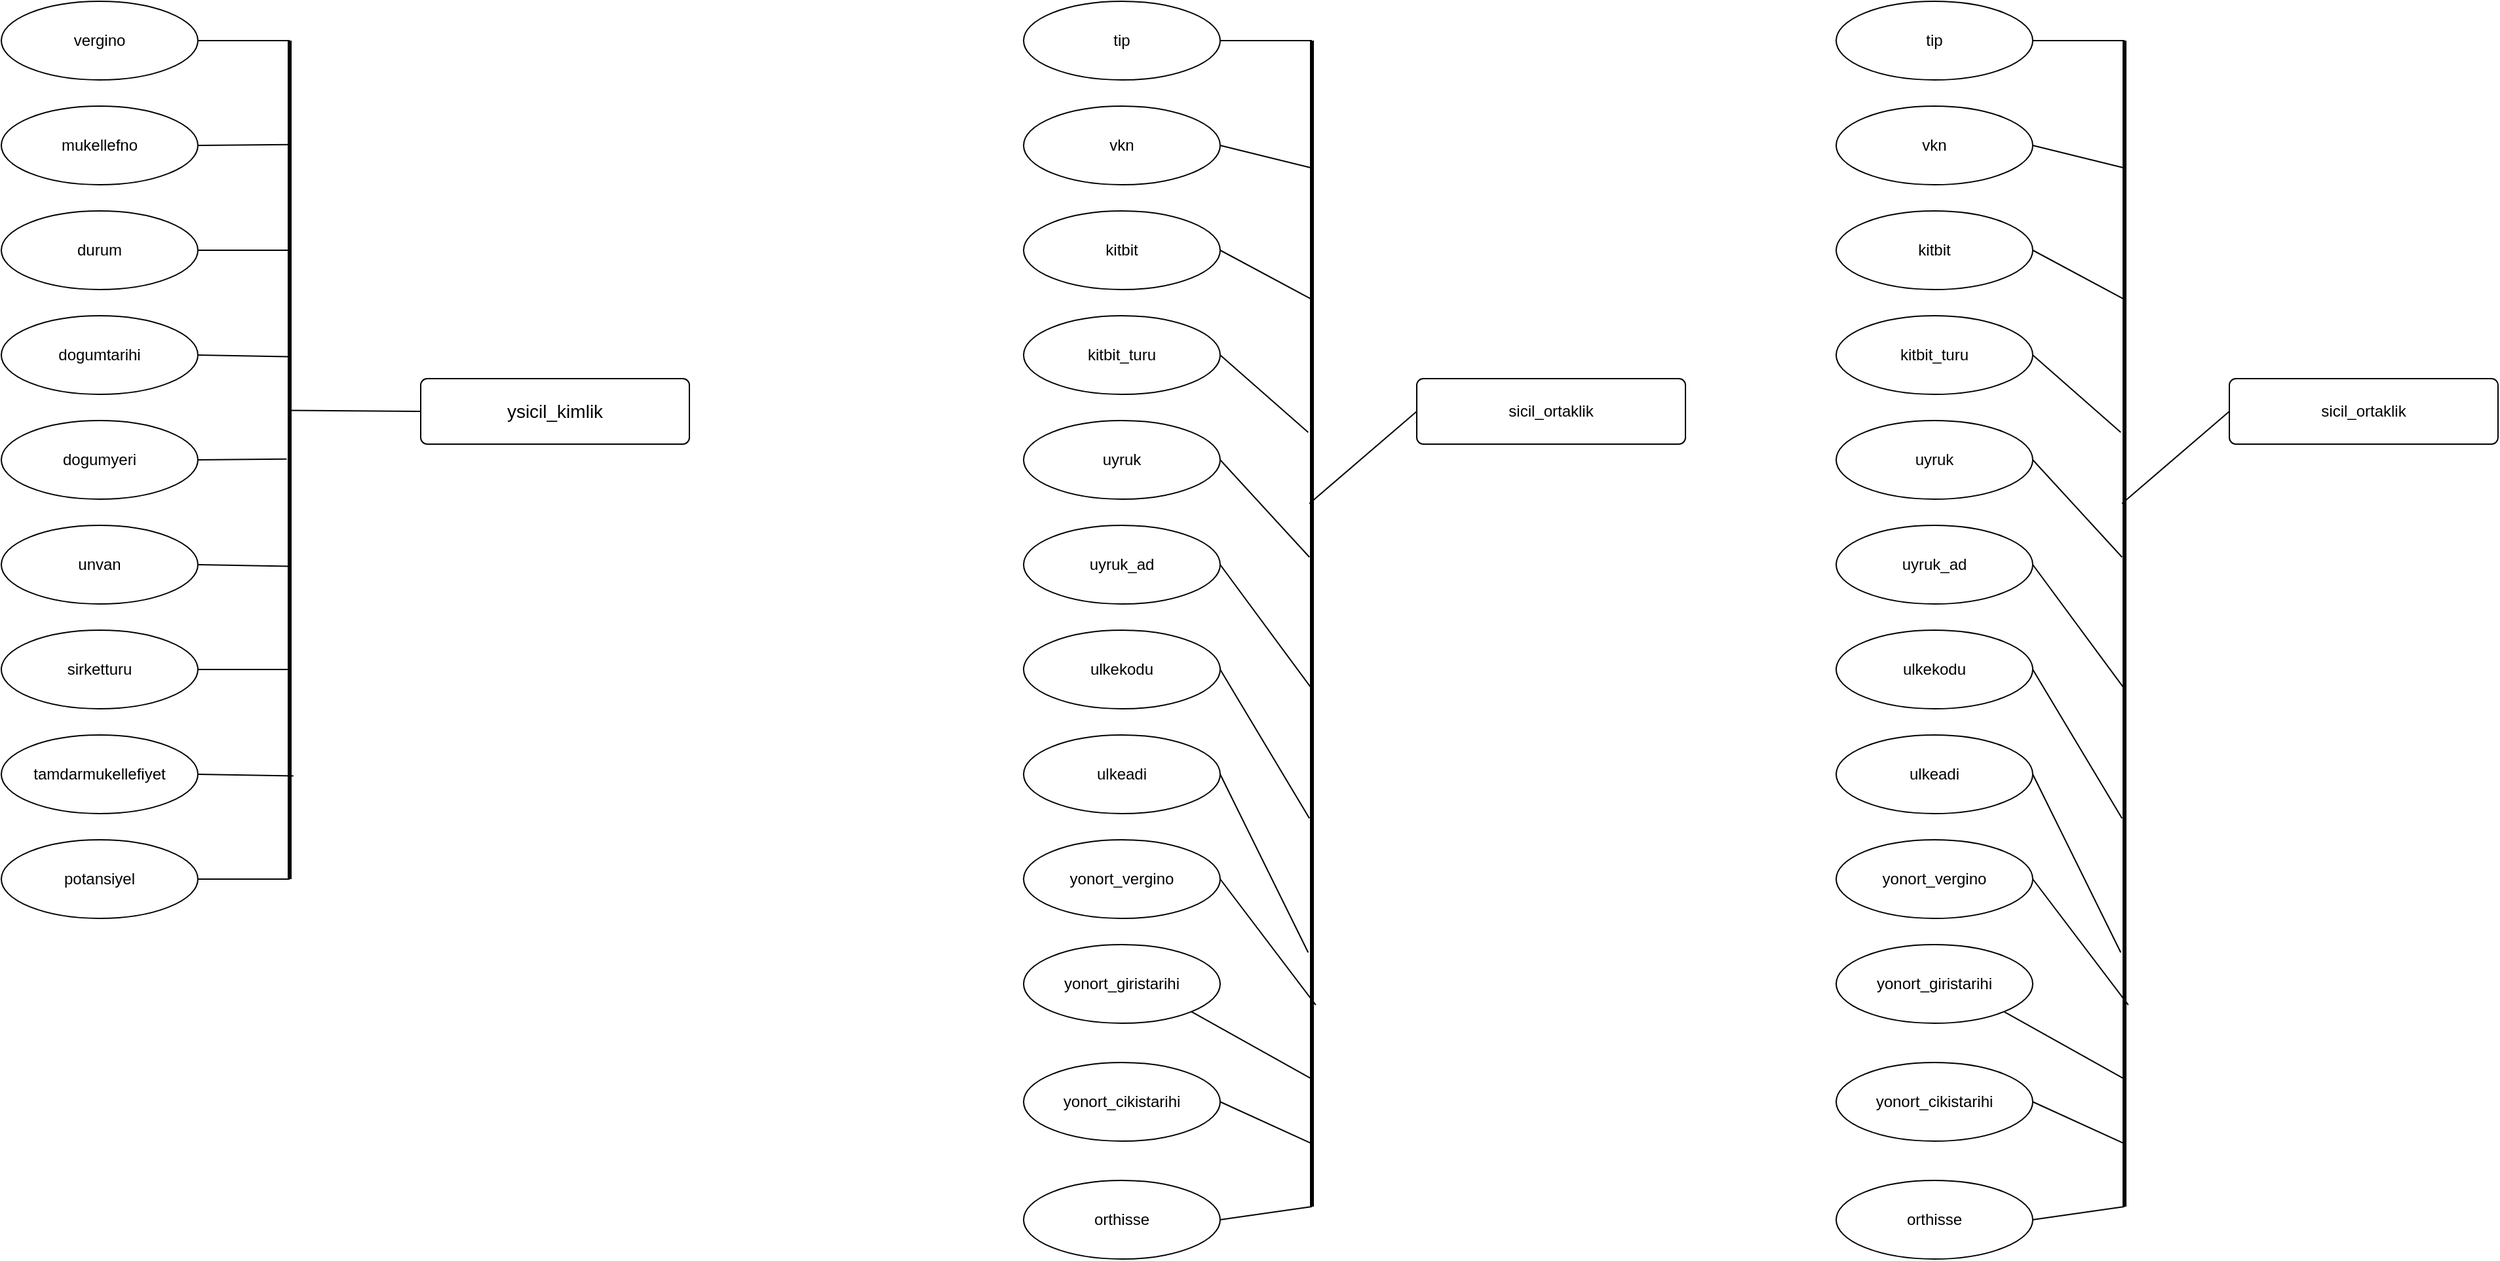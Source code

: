 <mxfile version="20.4.0" type="github">
  <diagram id="R2lEEEUBdFMjLlhIrx00" name="Page-1">
    <mxGraphModel dx="4088" dy="1760" grid="1" gridSize="10" guides="1" tooltips="1" connect="1" arrows="1" fold="1" page="1" pageScale="1" pageWidth="2336" pageHeight="1654" math="0" shadow="0" extFonts="Permanent Marker^https://fonts.googleapis.com/css?family=Permanent+Marker">
      <root>
        <mxCell id="0" />
        <mxCell id="1" parent="0" />
        <mxCell id="BBy9NSOws3LWDicbXZz5-68" value="&lt;span style=&quot;font-size: 14px;&quot;&gt;ysicil_kimlik&lt;/span&gt;" style="rounded=1;arcSize=10;whiteSpace=wrap;html=1;align=center;" parent="1" vertex="1">
          <mxGeometry x="560" y="348" width="205" height="50" as="geometry" />
        </mxCell>
        <mxCell id="BBy9NSOws3LWDicbXZz5-69" value="&lt;span style=&quot;text-align: left;&quot;&gt;dogumtarihi&lt;/span&gt;" style="ellipse;whiteSpace=wrap;html=1;align=center;" parent="1" vertex="1">
          <mxGeometry x="240" y="300" width="150" height="60" as="geometry" />
        </mxCell>
        <mxCell id="BBy9NSOws3LWDicbXZz5-70" value="&lt;span style=&quot;text-align: left;&quot;&gt;durum&lt;/span&gt;" style="ellipse;whiteSpace=wrap;html=1;align=center;" parent="1" vertex="1">
          <mxGeometry x="240" y="220" width="150" height="60" as="geometry" />
        </mxCell>
        <mxCell id="BBy9NSOws3LWDicbXZz5-71" value="&lt;span style=&quot;text-align: left;&quot;&gt;mukellefno&lt;/span&gt;" style="ellipse;whiteSpace=wrap;html=1;align=center;" parent="1" vertex="1">
          <mxGeometry x="240" y="140" width="150" height="60" as="geometry" />
        </mxCell>
        <mxCell id="BBy9NSOws3LWDicbXZz5-72" value="&lt;span style=&quot;text-align: left;&quot;&gt;dogumyeri&lt;/span&gt;" style="ellipse;whiteSpace=wrap;html=1;align=center;" parent="1" vertex="1">
          <mxGeometry x="240" y="380" width="150" height="60" as="geometry" />
        </mxCell>
        <mxCell id="BBy9NSOws3LWDicbXZz5-73" value="&lt;span style=&quot;text-align: left;&quot;&gt;potansiyel&lt;/span&gt;" style="ellipse;whiteSpace=wrap;html=1;align=center;" parent="1" vertex="1">
          <mxGeometry x="240" y="700" width="150" height="60" as="geometry" />
        </mxCell>
        <mxCell id="BBy9NSOws3LWDicbXZz5-76" value="" style="endArrow=none;html=1;rounded=0;exitX=1;exitY=0.5;exitDx=0;exitDy=0;entryX=0.124;entryY=0.562;entryDx=0;entryDy=0;entryPerimeter=0;" parent="1" source="BBy9NSOws3LWDicbXZz5-71" target="BBy9NSOws3LWDicbXZz5-88" edge="1">
          <mxGeometry relative="1" as="geometry">
            <mxPoint x="710" y="560" as="sourcePoint" />
            <mxPoint x="680" y="170" as="targetPoint" />
          </mxGeometry>
        </mxCell>
        <mxCell id="BBy9NSOws3LWDicbXZz5-78" value="" style="endArrow=none;html=1;rounded=0;exitX=1;exitY=0.5;exitDx=0;exitDy=0;entryX=0.25;entryY=0.5;entryDx=0;entryDy=0;entryPerimeter=0;" parent="1" source="BBy9NSOws3LWDicbXZz5-70" target="BBy9NSOws3LWDicbXZz5-88" edge="1">
          <mxGeometry relative="1" as="geometry">
            <mxPoint x="400.0" y="250.0" as="sourcePoint" />
            <mxPoint x="429.02" y="321.32" as="targetPoint" />
          </mxGeometry>
        </mxCell>
        <mxCell id="BBy9NSOws3LWDicbXZz5-79" value="" style="endArrow=none;html=2;rounded=0;exitX=1;exitY=0.5;exitDx=0;exitDy=0;entryX=1;entryY=0.5;entryDx=0;entryDy=0;entryPerimeter=0;" parent="1" source="BBy9NSOws3LWDicbXZz5-73" target="BBy9NSOws3LWDicbXZz5-88" edge="1">
          <mxGeometry relative="1" as="geometry">
            <mxPoint x="400.0" y="250.0" as="sourcePoint" />
            <mxPoint x="430.0" y="690" as="targetPoint" />
          </mxGeometry>
        </mxCell>
        <mxCell id="BBy9NSOws3LWDicbXZz5-83" value="&lt;span style=&quot;text-align: left;&quot;&gt;unvan&lt;/span&gt;" style="ellipse;whiteSpace=wrap;html=1;align=center;" parent="1" vertex="1">
          <mxGeometry x="240" y="460" width="150" height="60" as="geometry" />
        </mxCell>
        <mxCell id="BBy9NSOws3LWDicbXZz5-84" value="&lt;span style=&quot;text-align: left;&quot;&gt;tamdarmukellefiyet&lt;/span&gt;" style="ellipse;whiteSpace=wrap;html=1;align=center;" parent="1" vertex="1">
          <mxGeometry x="240" y="620" width="150" height="60" as="geometry" />
        </mxCell>
        <mxCell id="BBy9NSOws3LWDicbXZz5-88" value="" style="line;strokeWidth=3;direction=south;html=1;" parent="1" vertex="1">
          <mxGeometry x="450" y="90" width="20" height="640" as="geometry" />
        </mxCell>
        <mxCell id="BBy9NSOws3LWDicbXZz5-89" value="&lt;span style=&quot;text-align: left;&quot;&gt;vergino&lt;/span&gt;" style="ellipse;whiteSpace=wrap;html=1;align=center;" parent="1" vertex="1">
          <mxGeometry x="240" y="60" width="150" height="60" as="geometry" />
        </mxCell>
        <mxCell id="BBy9NSOws3LWDicbXZz5-90" value="&lt;span style=&quot;text-align: left;&quot;&gt;sirketturu&lt;/span&gt;" style="ellipse;whiteSpace=wrap;html=1;align=center;" parent="1" vertex="1">
          <mxGeometry x="240" y="540" width="150" height="60" as="geometry" />
        </mxCell>
        <mxCell id="BBy9NSOws3LWDicbXZz5-91" value="" style="endArrow=none;html=1;rounded=0;exitX=1;exitY=0.5;exitDx=0;exitDy=0;entryX=0;entryY=0.5;entryDx=0;entryDy=0;entryPerimeter=0;" parent="1" source="BBy9NSOws3LWDicbXZz5-89" target="BBy9NSOws3LWDicbXZz5-88" edge="1">
          <mxGeometry relative="1" as="geometry">
            <mxPoint x="400.0" y="190.0" as="sourcePoint" />
            <mxPoint x="470.82" y="219.36" as="targetPoint" />
          </mxGeometry>
        </mxCell>
        <mxCell id="BBy9NSOws3LWDicbXZz5-92" value="" style="endArrow=none;html=1;rounded=0;exitX=1;exitY=0.5;exitDx=0;exitDy=0;entryX=0.377;entryY=0.562;entryDx=0;entryDy=0;entryPerimeter=0;" parent="1" source="BBy9NSOws3LWDicbXZz5-69" target="BBy9NSOws3LWDicbXZz5-88" edge="1">
          <mxGeometry relative="1" as="geometry">
            <mxPoint x="400.0" y="270.0" as="sourcePoint" />
            <mxPoint x="470.0" y="300.0" as="targetPoint" />
          </mxGeometry>
        </mxCell>
        <mxCell id="BBy9NSOws3LWDicbXZz5-93" value="" style="endArrow=none;html=1;rounded=0;exitX=1;exitY=0.5;exitDx=0;exitDy=0;entryX=0.499;entryY=0.613;entryDx=0;entryDy=0;entryPerimeter=0;" parent="1" source="BBy9NSOws3LWDicbXZz5-72" target="BBy9NSOws3LWDicbXZz5-88" edge="1">
          <mxGeometry relative="1" as="geometry">
            <mxPoint x="400.0" y="350.0" as="sourcePoint" />
            <mxPoint x="468.76" y="366.64" as="targetPoint" />
          </mxGeometry>
        </mxCell>
        <mxCell id="BBy9NSOws3LWDicbXZz5-94" value="" style="endArrow=none;html=1;rounded=0;exitX=1;exitY=0.5;exitDx=0;exitDy=0;entryX=0.627;entryY=0.51;entryDx=0;entryDy=0;entryPerimeter=0;" parent="1" source="BBy9NSOws3LWDicbXZz5-83" target="BBy9NSOws3LWDicbXZz5-88" edge="1">
          <mxGeometry relative="1" as="geometry">
            <mxPoint x="400.0" y="430" as="sourcePoint" />
            <mxPoint x="460.0" y="438.571" as="targetPoint" />
          </mxGeometry>
        </mxCell>
        <mxCell id="BBy9NSOws3LWDicbXZz5-95" value="" style="endArrow=none;html=1;rounded=0;exitX=1;exitY=0.5;exitDx=0;exitDy=0;entryX=0.75;entryY=0.5;entryDx=0;entryDy=0;entryPerimeter=0;" parent="1" source="BBy9NSOws3LWDicbXZz5-90" target="BBy9NSOws3LWDicbXZz5-88" edge="1">
          <mxGeometry relative="1" as="geometry">
            <mxPoint x="400.0" y="510" as="sourcePoint" />
            <mxPoint x="471.84" y="520.64" as="targetPoint" />
          </mxGeometry>
        </mxCell>
        <mxCell id="BBy9NSOws3LWDicbXZz5-96" value="" style="endArrow=none;html=1;rounded=0;exitX=1;exitY=0.5;exitDx=0;exitDy=0;entryX=0.877;entryY=0.356;entryDx=0;entryDy=0;entryPerimeter=0;" parent="1" source="BBy9NSOws3LWDicbXZz5-84" target="BBy9NSOws3LWDicbXZz5-88" edge="1">
          <mxGeometry relative="1" as="geometry">
            <mxPoint x="400.0" y="590" as="sourcePoint" />
            <mxPoint x="460" y="650" as="targetPoint" />
          </mxGeometry>
        </mxCell>
        <mxCell id="BBy9NSOws3LWDicbXZz5-97" value="" style="endArrow=none;html=1;rounded=0;exitX=0.441;exitY=0.51;exitDx=0;exitDy=0;exitPerimeter=0;entryX=0;entryY=0.5;entryDx=0;entryDy=0;" parent="1" source="BBy9NSOws3LWDicbXZz5-88" target="BBy9NSOws3LWDicbXZz5-68" edge="1">
          <mxGeometry relative="1" as="geometry">
            <mxPoint x="600" y="280" as="sourcePoint" />
            <mxPoint x="610" y="372" as="targetPoint" />
          </mxGeometry>
        </mxCell>
        <mxCell id="BBy9NSOws3LWDicbXZz5-98" value="sicil_ortaklik" style="rounded=1;arcSize=10;whiteSpace=wrap;html=1;align=center;" parent="1" vertex="1">
          <mxGeometry x="1320" y="348" width="205" height="50" as="geometry" />
        </mxCell>
        <mxCell id="BBy9NSOws3LWDicbXZz5-99" value="&lt;div style=&quot;text-align: left;&quot;&gt;&lt;span style=&quot;background-color: initial;&quot;&gt;kitbit_turu&lt;/span&gt;&lt;/div&gt;" style="ellipse;whiteSpace=wrap;html=1;align=center;" parent="1" vertex="1">
          <mxGeometry x="1020" y="300" width="150" height="60" as="geometry" />
        </mxCell>
        <mxCell id="BBy9NSOws3LWDicbXZz5-100" value="&lt;div style=&quot;text-align: left;&quot;&gt;&lt;span style=&quot;background-color: initial;&quot;&gt;kitbit&lt;/span&gt;&lt;/div&gt;" style="ellipse;whiteSpace=wrap;html=1;align=center;" parent="1" vertex="1">
          <mxGeometry x="1020" y="220" width="150" height="60" as="geometry" />
        </mxCell>
        <mxCell id="BBy9NSOws3LWDicbXZz5-101" value="&lt;div style=&quot;text-align: left;&quot;&gt;&lt;span style=&quot;background-color: initial;&quot;&gt;vkn&lt;/span&gt;&lt;/div&gt;" style="ellipse;whiteSpace=wrap;html=1;align=center;" parent="1" vertex="1">
          <mxGeometry x="1020" y="140" width="150" height="60" as="geometry" />
        </mxCell>
        <mxCell id="BBy9NSOws3LWDicbXZz5-102" value="&lt;div style=&quot;text-align: left;&quot;&gt;&lt;span style=&quot;background-color: initial;&quot;&gt;uyruk&lt;/span&gt;&lt;/div&gt;" style="ellipse;whiteSpace=wrap;html=1;align=center;" parent="1" vertex="1">
          <mxGeometry x="1020" y="380" width="150" height="60" as="geometry" />
        </mxCell>
        <mxCell id="BBy9NSOws3LWDicbXZz5-103" value="&lt;div style=&quot;text-align: left;&quot;&gt;&lt;span style=&quot;background-color: initial;&quot;&gt;yonort_vergino&lt;/span&gt;&lt;/div&gt;" style="ellipse;whiteSpace=wrap;html=1;align=center;" parent="1" vertex="1">
          <mxGeometry x="1020" y="700" width="150" height="60" as="geometry" />
        </mxCell>
        <mxCell id="BBy9NSOws3LWDicbXZz5-104" value="" style="endArrow=none;html=1;rounded=0;exitX=1;exitY=0.5;exitDx=0;exitDy=0;entryX=0.109;entryY=0.548;entryDx=0;entryDy=0;entryPerimeter=0;" parent="1" source="BBy9NSOws3LWDicbXZz5-101" target="BBy9NSOws3LWDicbXZz5-109" edge="1">
          <mxGeometry relative="1" as="geometry">
            <mxPoint x="1490" y="560" as="sourcePoint" />
            <mxPoint x="1460" y="170" as="targetPoint" />
          </mxGeometry>
        </mxCell>
        <mxCell id="BBy9NSOws3LWDicbXZz5-105" value="" style="endArrow=none;html=1;rounded=0;exitX=1;exitY=0.5;exitDx=0;exitDy=0;entryX=0.222;entryY=0.5;entryDx=0;entryDy=0;entryPerimeter=0;" parent="1" source="BBy9NSOws3LWDicbXZz5-100" target="BBy9NSOws3LWDicbXZz5-109" edge="1">
          <mxGeometry relative="1" as="geometry">
            <mxPoint x="1180.0" y="250.0" as="sourcePoint" />
            <mxPoint x="1209.02" y="321.32" as="targetPoint" />
          </mxGeometry>
        </mxCell>
        <mxCell id="BBy9NSOws3LWDicbXZz5-106" value="" style="endArrow=none;html=2;rounded=0;exitX=1;exitY=0.5;exitDx=0;exitDy=0;entryX=0.827;entryY=0.357;entryDx=0;entryDy=0;entryPerimeter=0;" parent="1" source="BBy9NSOws3LWDicbXZz5-103" target="BBy9NSOws3LWDicbXZz5-109" edge="1">
          <mxGeometry relative="1" as="geometry">
            <mxPoint x="1180.0" y="250.0" as="sourcePoint" />
            <mxPoint x="1210.0" y="690" as="targetPoint" />
          </mxGeometry>
        </mxCell>
        <mxCell id="BBy9NSOws3LWDicbXZz5-107" value="&lt;div style=&quot;text-align: left;&quot;&gt;&lt;span style=&quot;background-color: initial;&quot;&gt;uyruk_ad&lt;/span&gt;&lt;/div&gt;" style="ellipse;whiteSpace=wrap;html=1;align=center;" parent="1" vertex="1">
          <mxGeometry x="1020" y="460" width="150" height="60" as="geometry" />
        </mxCell>
        <mxCell id="BBy9NSOws3LWDicbXZz5-108" value="&lt;div style=&quot;text-align: left;&quot;&gt;&lt;span style=&quot;background-color: initial;&quot;&gt;ulkeadi&lt;/span&gt;&lt;/div&gt;" style="ellipse;whiteSpace=wrap;html=1;align=center;" parent="1" vertex="1">
          <mxGeometry x="1020" y="620" width="150" height="60" as="geometry" />
        </mxCell>
        <mxCell id="BBy9NSOws3LWDicbXZz5-109" value="" style="line;strokeWidth=3;direction=south;html=1;" parent="1" vertex="1">
          <mxGeometry x="1230" y="90" width="20" height="890" as="geometry" />
        </mxCell>
        <mxCell id="BBy9NSOws3LWDicbXZz5-110" value="&lt;div style=&quot;text-align: left;&quot;&gt;&lt;span style=&quot;background-color: initial;&quot;&gt;tip&lt;/span&gt;&lt;/div&gt;" style="ellipse;whiteSpace=wrap;html=1;align=center;" parent="1" vertex="1">
          <mxGeometry x="1020" y="60" width="150" height="60" as="geometry" />
        </mxCell>
        <mxCell id="BBy9NSOws3LWDicbXZz5-111" value="&lt;div style=&quot;text-align: left;&quot;&gt;&lt;span style=&quot;background-color: initial;&quot;&gt;ulkekodu&lt;/span&gt;&lt;/div&gt;" style="ellipse;whiteSpace=wrap;html=1;align=center;" parent="1" vertex="1">
          <mxGeometry x="1020" y="540" width="150" height="60" as="geometry" />
        </mxCell>
        <mxCell id="BBy9NSOws3LWDicbXZz5-112" value="" style="endArrow=none;html=1;rounded=0;exitX=1;exitY=0.5;exitDx=0;exitDy=0;entryX=0;entryY=0.5;entryDx=0;entryDy=0;entryPerimeter=0;" parent="1" source="BBy9NSOws3LWDicbXZz5-110" target="BBy9NSOws3LWDicbXZz5-109" edge="1">
          <mxGeometry relative="1" as="geometry">
            <mxPoint x="1180.0" y="190.0" as="sourcePoint" />
            <mxPoint x="1250.82" y="219.36" as="targetPoint" />
          </mxGeometry>
        </mxCell>
        <mxCell id="BBy9NSOws3LWDicbXZz5-113" value="" style="endArrow=none;html=1;rounded=0;exitX=1;exitY=0.5;exitDx=0;exitDy=0;entryX=0.336;entryY=0.643;entryDx=0;entryDy=0;entryPerimeter=0;" parent="1" source="BBy9NSOws3LWDicbXZz5-99" target="BBy9NSOws3LWDicbXZz5-109" edge="1">
          <mxGeometry relative="1" as="geometry">
            <mxPoint x="1180.0" y="270.0" as="sourcePoint" />
            <mxPoint x="1240" y="330" as="targetPoint" />
          </mxGeometry>
        </mxCell>
        <mxCell id="BBy9NSOws3LWDicbXZz5-114" value="" style="endArrow=none;html=1;rounded=0;exitX=1;exitY=0.5;exitDx=0;exitDy=0;entryX=0.443;entryY=0.595;entryDx=0;entryDy=0;entryPerimeter=0;" parent="1" source="BBy9NSOws3LWDicbXZz5-102" target="BBy9NSOws3LWDicbXZz5-109" edge="1">
          <mxGeometry relative="1" as="geometry">
            <mxPoint x="1180.0" y="350.0" as="sourcePoint" />
            <mxPoint x="1248.76" y="366.64" as="targetPoint" />
          </mxGeometry>
        </mxCell>
        <mxCell id="BBy9NSOws3LWDicbXZz5-115" value="" style="endArrow=none;html=1;rounded=0;exitX=1;exitY=0.5;exitDx=0;exitDy=0;entryX=0.556;entryY=0.5;entryDx=0;entryDy=0;entryPerimeter=0;" parent="1" source="BBy9NSOws3LWDicbXZz5-107" target="BBy9NSOws3LWDicbXZz5-109" edge="1">
          <mxGeometry relative="1" as="geometry">
            <mxPoint x="1180.0" y="430" as="sourcePoint" />
            <mxPoint x="1240.0" y="438.571" as="targetPoint" />
          </mxGeometry>
        </mxCell>
        <mxCell id="BBy9NSOws3LWDicbXZz5-116" value="" style="endArrow=none;html=1;rounded=0;exitX=1;exitY=0.5;exitDx=0;exitDy=0;entryX=0.667;entryY=0.595;entryDx=0;entryDy=0;entryPerimeter=0;" parent="1" source="BBy9NSOws3LWDicbXZz5-111" target="BBy9NSOws3LWDicbXZz5-109" edge="1">
          <mxGeometry relative="1" as="geometry">
            <mxPoint x="1180.0" y="510" as="sourcePoint" />
            <mxPoint x="1251.84" y="520.64" as="targetPoint" />
          </mxGeometry>
        </mxCell>
        <mxCell id="BBy9NSOws3LWDicbXZz5-117" value="" style="endArrow=none;html=1;rounded=0;exitX=1;exitY=0.5;exitDx=0;exitDy=0;entryX=0.782;entryY=0.643;entryDx=0;entryDy=0;entryPerimeter=0;" parent="1" source="BBy9NSOws3LWDicbXZz5-108" target="BBy9NSOws3LWDicbXZz5-109" edge="1">
          <mxGeometry relative="1" as="geometry">
            <mxPoint x="1180.0" y="590" as="sourcePoint" />
            <mxPoint x="1240" y="650" as="targetPoint" />
          </mxGeometry>
        </mxCell>
        <mxCell id="BBy9NSOws3LWDicbXZz5-118" value="" style="endArrow=none;html=1;rounded=0;exitX=0.397;exitY=0.595;exitDx=0;exitDy=0;exitPerimeter=0;entryX=0;entryY=0.5;entryDx=0;entryDy=0;" parent="1" source="BBy9NSOws3LWDicbXZz5-109" target="BBy9NSOws3LWDicbXZz5-98" edge="1">
          <mxGeometry relative="1" as="geometry">
            <mxPoint x="1360" y="280" as="sourcePoint" />
            <mxPoint x="1370" y="372" as="targetPoint" />
          </mxGeometry>
        </mxCell>
        <mxCell id="MaY830GA1Fcl8G5nq0bW-2" value="yonort_giristarihi" style="ellipse;whiteSpace=wrap;html=1;align=center;" vertex="1" parent="1">
          <mxGeometry x="1020" y="780" width="150" height="60" as="geometry" />
        </mxCell>
        <mxCell id="MaY830GA1Fcl8G5nq0bW-3" value="yonort_cikistarihi" style="ellipse;whiteSpace=wrap;html=1;align=center;" vertex="1" parent="1">
          <mxGeometry x="1020" y="870" width="150" height="60" as="geometry" />
        </mxCell>
        <mxCell id="MaY830GA1Fcl8G5nq0bW-5" value="orthisse" style="ellipse;whiteSpace=wrap;html=1;align=center;" vertex="1" parent="1">
          <mxGeometry x="1020" y="960" width="150" height="60" as="geometry" />
        </mxCell>
        <mxCell id="MaY830GA1Fcl8G5nq0bW-6" value="" style="endArrow=none;html=2;rounded=0;entryX=0.89;entryY=0.548;entryDx=0;entryDy=0;entryPerimeter=0;exitX=1;exitY=1;exitDx=0;exitDy=0;" edge="1" parent="1" source="MaY830GA1Fcl8G5nq0bW-2" target="BBy9NSOws3LWDicbXZz5-109">
          <mxGeometry relative="1" as="geometry">
            <mxPoint x="1180" y="740" as="sourcePoint" />
            <mxPoint x="1248.1" y="826.52" as="targetPoint" />
          </mxGeometry>
        </mxCell>
        <mxCell id="MaY830GA1Fcl8G5nq0bW-8" style="edgeStyle=elbowEdgeStyle;rounded=0;orthogonalLoop=1;jettySize=auto;html=1;exitX=1;exitY=0.5;exitDx=0;exitDy=0;exitPerimeter=0;" edge="1" parent="1" source="BBy9NSOws3LWDicbXZz5-109" target="BBy9NSOws3LWDicbXZz5-109">
          <mxGeometry relative="1" as="geometry" />
        </mxCell>
        <mxCell id="MaY830GA1Fcl8G5nq0bW-9" value="" style="endArrow=none;html=2;rounded=0;entryX=0.946;entryY=0.5;entryDx=0;entryDy=0;entryPerimeter=0;exitX=1;exitY=0.5;exitDx=0;exitDy=0;" edge="1" parent="1" source="MaY830GA1Fcl8G5nq0bW-3" target="BBy9NSOws3LWDicbXZz5-109">
          <mxGeometry relative="1" as="geometry">
            <mxPoint x="1157.779" y="841.314" as="sourcePoint" />
            <mxPoint x="1249.04" y="892.1" as="targetPoint" />
          </mxGeometry>
        </mxCell>
        <mxCell id="MaY830GA1Fcl8G5nq0bW-10" value="" style="endArrow=none;html=2;rounded=0;entryX=1;entryY=0.5;entryDx=0;entryDy=0;entryPerimeter=0;exitX=1;exitY=0.5;exitDx=0;exitDy=0;" edge="1" parent="1" source="MaY830GA1Fcl8G5nq0bW-5" target="BBy9NSOws3LWDicbXZz5-109">
          <mxGeometry relative="1" as="geometry">
            <mxPoint x="1180" y="910" as="sourcePoint" />
            <mxPoint x="1250" y="941.94" as="targetPoint" />
          </mxGeometry>
        </mxCell>
        <mxCell id="MaY830GA1Fcl8G5nq0bW-39" value="sicil_ortaklik" style="rounded=1;arcSize=10;whiteSpace=wrap;html=1;align=center;" vertex="1" parent="1">
          <mxGeometry x="1940" y="348" width="205" height="50" as="geometry" />
        </mxCell>
        <mxCell id="MaY830GA1Fcl8G5nq0bW-40" value="&lt;div style=&quot;text-align: left;&quot;&gt;&lt;span style=&quot;background-color: initial;&quot;&gt;kitbit_turu&lt;/span&gt;&lt;/div&gt;" style="ellipse;whiteSpace=wrap;html=1;align=center;" vertex="1" parent="1">
          <mxGeometry x="1640" y="300" width="150" height="60" as="geometry" />
        </mxCell>
        <mxCell id="MaY830GA1Fcl8G5nq0bW-41" value="&lt;div style=&quot;text-align: left;&quot;&gt;&lt;span style=&quot;background-color: initial;&quot;&gt;kitbit&lt;/span&gt;&lt;/div&gt;" style="ellipse;whiteSpace=wrap;html=1;align=center;" vertex="1" parent="1">
          <mxGeometry x="1640" y="220" width="150" height="60" as="geometry" />
        </mxCell>
        <mxCell id="MaY830GA1Fcl8G5nq0bW-42" value="&lt;div style=&quot;text-align: left;&quot;&gt;&lt;span style=&quot;background-color: initial;&quot;&gt;vkn&lt;/span&gt;&lt;/div&gt;" style="ellipse;whiteSpace=wrap;html=1;align=center;" vertex="1" parent="1">
          <mxGeometry x="1640" y="140" width="150" height="60" as="geometry" />
        </mxCell>
        <mxCell id="MaY830GA1Fcl8G5nq0bW-43" value="&lt;div style=&quot;text-align: left;&quot;&gt;&lt;span style=&quot;background-color: initial;&quot;&gt;uyruk&lt;/span&gt;&lt;/div&gt;" style="ellipse;whiteSpace=wrap;html=1;align=center;" vertex="1" parent="1">
          <mxGeometry x="1640" y="380" width="150" height="60" as="geometry" />
        </mxCell>
        <mxCell id="MaY830GA1Fcl8G5nq0bW-44" value="&lt;div style=&quot;text-align: left;&quot;&gt;&lt;span style=&quot;background-color: initial;&quot;&gt;yonort_vergino&lt;/span&gt;&lt;/div&gt;" style="ellipse;whiteSpace=wrap;html=1;align=center;" vertex="1" parent="1">
          <mxGeometry x="1640" y="700" width="150" height="60" as="geometry" />
        </mxCell>
        <mxCell id="MaY830GA1Fcl8G5nq0bW-45" value="" style="endArrow=none;html=1;rounded=0;exitX=1;exitY=0.5;exitDx=0;exitDy=0;entryX=0.109;entryY=0.548;entryDx=0;entryDy=0;entryPerimeter=0;" edge="1" parent="1" source="MaY830GA1Fcl8G5nq0bW-42" target="MaY830GA1Fcl8G5nq0bW-50">
          <mxGeometry relative="1" as="geometry">
            <mxPoint x="2110" y="560" as="sourcePoint" />
            <mxPoint x="2080" y="170" as="targetPoint" />
          </mxGeometry>
        </mxCell>
        <mxCell id="MaY830GA1Fcl8G5nq0bW-46" value="" style="endArrow=none;html=1;rounded=0;exitX=1;exitY=0.5;exitDx=0;exitDy=0;entryX=0.222;entryY=0.5;entryDx=0;entryDy=0;entryPerimeter=0;" edge="1" parent="1" source="MaY830GA1Fcl8G5nq0bW-41" target="MaY830GA1Fcl8G5nq0bW-50">
          <mxGeometry relative="1" as="geometry">
            <mxPoint x="1800.0" y="250.0" as="sourcePoint" />
            <mxPoint x="1829.02" y="321.32" as="targetPoint" />
          </mxGeometry>
        </mxCell>
        <mxCell id="MaY830GA1Fcl8G5nq0bW-47" value="" style="endArrow=none;html=2;rounded=0;exitX=1;exitY=0.5;exitDx=0;exitDy=0;entryX=0.827;entryY=0.357;entryDx=0;entryDy=0;entryPerimeter=0;" edge="1" parent="1" source="MaY830GA1Fcl8G5nq0bW-44" target="MaY830GA1Fcl8G5nq0bW-50">
          <mxGeometry relative="1" as="geometry">
            <mxPoint x="1800.0" y="250.0" as="sourcePoint" />
            <mxPoint x="1830.0" y="690" as="targetPoint" />
          </mxGeometry>
        </mxCell>
        <mxCell id="MaY830GA1Fcl8G5nq0bW-48" value="&lt;div style=&quot;text-align: left;&quot;&gt;&lt;span style=&quot;background-color: initial;&quot;&gt;uyruk_ad&lt;/span&gt;&lt;/div&gt;" style="ellipse;whiteSpace=wrap;html=1;align=center;" vertex="1" parent="1">
          <mxGeometry x="1640" y="460" width="150" height="60" as="geometry" />
        </mxCell>
        <mxCell id="MaY830GA1Fcl8G5nq0bW-49" value="&lt;div style=&quot;text-align: left;&quot;&gt;&lt;span style=&quot;background-color: initial;&quot;&gt;ulkeadi&lt;/span&gt;&lt;/div&gt;" style="ellipse;whiteSpace=wrap;html=1;align=center;" vertex="1" parent="1">
          <mxGeometry x="1640" y="620" width="150" height="60" as="geometry" />
        </mxCell>
        <mxCell id="MaY830GA1Fcl8G5nq0bW-50" value="" style="line;strokeWidth=3;direction=south;html=1;" vertex="1" parent="1">
          <mxGeometry x="1850" y="90" width="20" height="890" as="geometry" />
        </mxCell>
        <mxCell id="MaY830GA1Fcl8G5nq0bW-51" value="&lt;div style=&quot;text-align: left;&quot;&gt;&lt;span style=&quot;background-color: initial;&quot;&gt;tip&lt;/span&gt;&lt;/div&gt;" style="ellipse;whiteSpace=wrap;html=1;align=center;" vertex="1" parent="1">
          <mxGeometry x="1640" y="60" width="150" height="60" as="geometry" />
        </mxCell>
        <mxCell id="MaY830GA1Fcl8G5nq0bW-52" value="&lt;div style=&quot;text-align: left;&quot;&gt;&lt;span style=&quot;background-color: initial;&quot;&gt;ulkekodu&lt;/span&gt;&lt;/div&gt;" style="ellipse;whiteSpace=wrap;html=1;align=center;" vertex="1" parent="1">
          <mxGeometry x="1640" y="540" width="150" height="60" as="geometry" />
        </mxCell>
        <mxCell id="MaY830GA1Fcl8G5nq0bW-53" value="" style="endArrow=none;html=1;rounded=0;exitX=1;exitY=0.5;exitDx=0;exitDy=0;entryX=0;entryY=0.5;entryDx=0;entryDy=0;entryPerimeter=0;" edge="1" parent="1" source="MaY830GA1Fcl8G5nq0bW-51" target="MaY830GA1Fcl8G5nq0bW-50">
          <mxGeometry relative="1" as="geometry">
            <mxPoint x="1800.0" y="190.0" as="sourcePoint" />
            <mxPoint x="1870.82" y="219.36" as="targetPoint" />
          </mxGeometry>
        </mxCell>
        <mxCell id="MaY830GA1Fcl8G5nq0bW-54" value="" style="endArrow=none;html=1;rounded=0;exitX=1;exitY=0.5;exitDx=0;exitDy=0;entryX=0.336;entryY=0.643;entryDx=0;entryDy=0;entryPerimeter=0;" edge="1" parent="1" source="MaY830GA1Fcl8G5nq0bW-40" target="MaY830GA1Fcl8G5nq0bW-50">
          <mxGeometry relative="1" as="geometry">
            <mxPoint x="1800.0" y="270.0" as="sourcePoint" />
            <mxPoint x="1860" y="330" as="targetPoint" />
          </mxGeometry>
        </mxCell>
        <mxCell id="MaY830GA1Fcl8G5nq0bW-55" value="" style="endArrow=none;html=1;rounded=0;exitX=1;exitY=0.5;exitDx=0;exitDy=0;entryX=0.443;entryY=0.595;entryDx=0;entryDy=0;entryPerimeter=0;" edge="1" parent="1" source="MaY830GA1Fcl8G5nq0bW-43" target="MaY830GA1Fcl8G5nq0bW-50">
          <mxGeometry relative="1" as="geometry">
            <mxPoint x="1800.0" y="350.0" as="sourcePoint" />
            <mxPoint x="1868.76" y="366.64" as="targetPoint" />
          </mxGeometry>
        </mxCell>
        <mxCell id="MaY830GA1Fcl8G5nq0bW-56" value="" style="endArrow=none;html=1;rounded=0;exitX=1;exitY=0.5;exitDx=0;exitDy=0;entryX=0.556;entryY=0.5;entryDx=0;entryDy=0;entryPerimeter=0;" edge="1" parent="1" source="MaY830GA1Fcl8G5nq0bW-48" target="MaY830GA1Fcl8G5nq0bW-50">
          <mxGeometry relative="1" as="geometry">
            <mxPoint x="1800.0" y="430" as="sourcePoint" />
            <mxPoint x="1860.0" y="438.571" as="targetPoint" />
          </mxGeometry>
        </mxCell>
        <mxCell id="MaY830GA1Fcl8G5nq0bW-57" value="" style="endArrow=none;html=1;rounded=0;exitX=1;exitY=0.5;exitDx=0;exitDy=0;entryX=0.667;entryY=0.595;entryDx=0;entryDy=0;entryPerimeter=0;" edge="1" parent="1" source="MaY830GA1Fcl8G5nq0bW-52" target="MaY830GA1Fcl8G5nq0bW-50">
          <mxGeometry relative="1" as="geometry">
            <mxPoint x="1800.0" y="510" as="sourcePoint" />
            <mxPoint x="1871.84" y="520.64" as="targetPoint" />
          </mxGeometry>
        </mxCell>
        <mxCell id="MaY830GA1Fcl8G5nq0bW-58" value="" style="endArrow=none;html=1;rounded=0;exitX=1;exitY=0.5;exitDx=0;exitDy=0;entryX=0.782;entryY=0.643;entryDx=0;entryDy=0;entryPerimeter=0;" edge="1" parent="1" source="MaY830GA1Fcl8G5nq0bW-49" target="MaY830GA1Fcl8G5nq0bW-50">
          <mxGeometry relative="1" as="geometry">
            <mxPoint x="1800.0" y="590" as="sourcePoint" />
            <mxPoint x="1860" y="650" as="targetPoint" />
          </mxGeometry>
        </mxCell>
        <mxCell id="MaY830GA1Fcl8G5nq0bW-59" value="" style="endArrow=none;html=1;rounded=0;exitX=0.397;exitY=0.595;exitDx=0;exitDy=0;exitPerimeter=0;entryX=0;entryY=0.5;entryDx=0;entryDy=0;" edge="1" parent="1" source="MaY830GA1Fcl8G5nq0bW-50" target="MaY830GA1Fcl8G5nq0bW-39">
          <mxGeometry relative="1" as="geometry">
            <mxPoint x="1980" y="280" as="sourcePoint" />
            <mxPoint x="1990" y="372" as="targetPoint" />
          </mxGeometry>
        </mxCell>
        <mxCell id="MaY830GA1Fcl8G5nq0bW-60" value="yonort_giristarihi" style="ellipse;whiteSpace=wrap;html=1;align=center;" vertex="1" parent="1">
          <mxGeometry x="1640" y="780" width="150" height="60" as="geometry" />
        </mxCell>
        <mxCell id="MaY830GA1Fcl8G5nq0bW-61" value="yonort_cikistarihi" style="ellipse;whiteSpace=wrap;html=1;align=center;" vertex="1" parent="1">
          <mxGeometry x="1640" y="870" width="150" height="60" as="geometry" />
        </mxCell>
        <mxCell id="MaY830GA1Fcl8G5nq0bW-62" value="orthisse" style="ellipse;whiteSpace=wrap;html=1;align=center;" vertex="1" parent="1">
          <mxGeometry x="1640" y="960" width="150" height="60" as="geometry" />
        </mxCell>
        <mxCell id="MaY830GA1Fcl8G5nq0bW-63" value="" style="endArrow=none;html=2;rounded=0;entryX=0.89;entryY=0.548;entryDx=0;entryDy=0;entryPerimeter=0;exitX=1;exitY=1;exitDx=0;exitDy=0;" edge="1" parent="1" source="MaY830GA1Fcl8G5nq0bW-60" target="MaY830GA1Fcl8G5nq0bW-50">
          <mxGeometry relative="1" as="geometry">
            <mxPoint x="1800" y="740" as="sourcePoint" />
            <mxPoint x="1868.1" y="826.52" as="targetPoint" />
          </mxGeometry>
        </mxCell>
        <mxCell id="MaY830GA1Fcl8G5nq0bW-64" style="edgeStyle=elbowEdgeStyle;rounded=0;orthogonalLoop=1;jettySize=auto;html=1;exitX=1;exitY=0.5;exitDx=0;exitDy=0;exitPerimeter=0;" edge="1" parent="1" source="MaY830GA1Fcl8G5nq0bW-50" target="MaY830GA1Fcl8G5nq0bW-50">
          <mxGeometry relative="1" as="geometry" />
        </mxCell>
        <mxCell id="MaY830GA1Fcl8G5nq0bW-65" value="" style="endArrow=none;html=2;rounded=0;entryX=0.946;entryY=0.5;entryDx=0;entryDy=0;entryPerimeter=0;exitX=1;exitY=0.5;exitDx=0;exitDy=0;" edge="1" parent="1" source="MaY830GA1Fcl8G5nq0bW-61" target="MaY830GA1Fcl8G5nq0bW-50">
          <mxGeometry relative="1" as="geometry">
            <mxPoint x="1777.779" y="841.314" as="sourcePoint" />
            <mxPoint x="1869.04" y="892.1" as="targetPoint" />
          </mxGeometry>
        </mxCell>
        <mxCell id="MaY830GA1Fcl8G5nq0bW-66" value="" style="endArrow=none;html=2;rounded=0;entryX=1;entryY=0.5;entryDx=0;entryDy=0;entryPerimeter=0;exitX=1;exitY=0.5;exitDx=0;exitDy=0;" edge="1" parent="1" source="MaY830GA1Fcl8G5nq0bW-62" target="MaY830GA1Fcl8G5nq0bW-50">
          <mxGeometry relative="1" as="geometry">
            <mxPoint x="1800" y="910" as="sourcePoint" />
            <mxPoint x="1870" y="941.94" as="targetPoint" />
          </mxGeometry>
        </mxCell>
      </root>
    </mxGraphModel>
  </diagram>
</mxfile>
